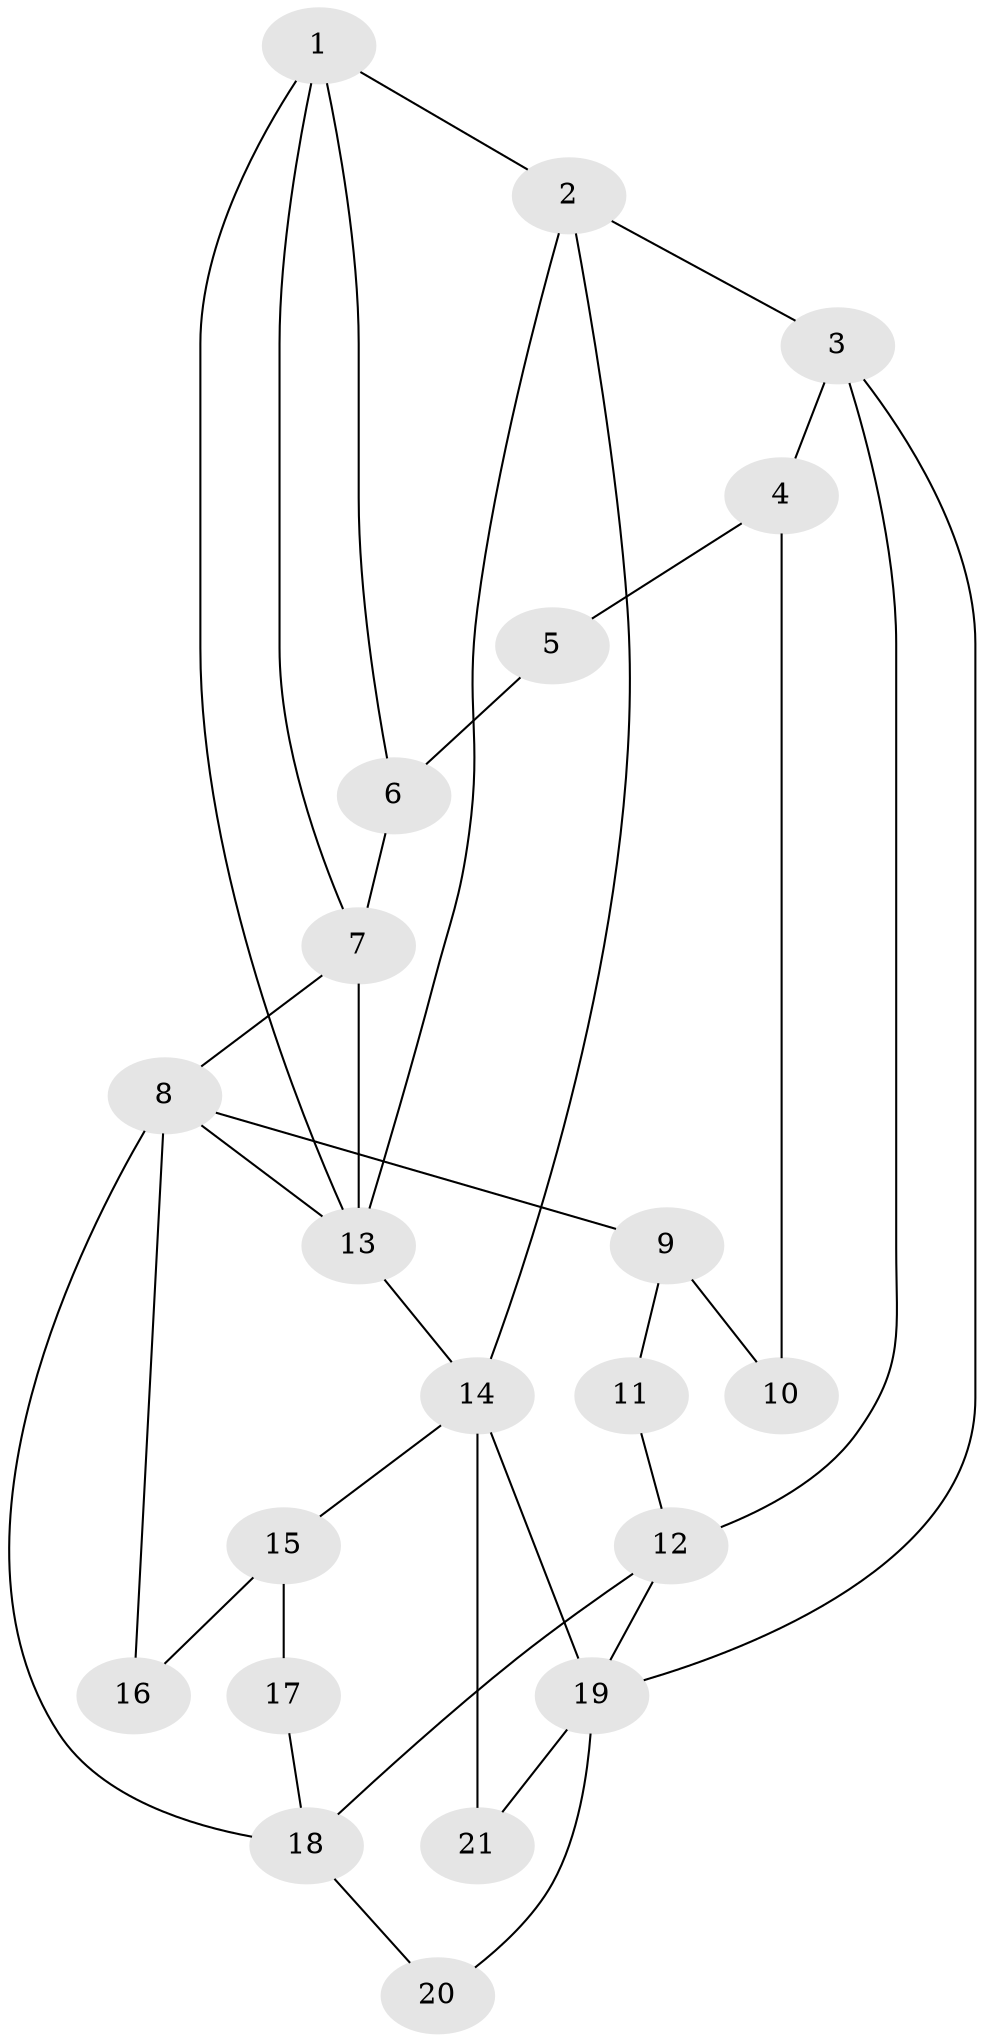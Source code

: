 // original degree distribution, {3: 0.038461538461538464, 5: 0.5384615384615384, 6: 0.19230769230769232, 4: 0.23076923076923078}
// Generated by graph-tools (version 1.1) at 2025/54/03/04/25 22:54:43]
// undirected, 21 vertices, 35 edges
graph export_dot {
  node [color=gray90,style=filled];
  1;
  2;
  3;
  4;
  5;
  6;
  7;
  8;
  9;
  10;
  11;
  12;
  13;
  14;
  15;
  16;
  17;
  18;
  19;
  20;
  21;
  1 -- 2 [weight=1.0];
  1 -- 6 [weight=1.0];
  1 -- 7 [weight=1.0];
  1 -- 13 [weight=1.0];
  2 -- 3 [weight=1.0];
  2 -- 13 [weight=1.0];
  2 -- 14 [weight=1.0];
  3 -- 4 [weight=1.0];
  3 -- 12 [weight=1.0];
  3 -- 19 [weight=1.0];
  4 -- 5 [weight=1.0];
  4 -- 10 [weight=1.0];
  5 -- 6 [weight=1.0];
  6 -- 7 [weight=1.0];
  7 -- 8 [weight=1.0];
  7 -- 13 [weight=2.0];
  8 -- 9 [weight=2.0];
  8 -- 13 [weight=1.0];
  8 -- 16 [weight=1.0];
  8 -- 18 [weight=1.0];
  9 -- 10 [weight=2.0];
  9 -- 11 [weight=2.0];
  11 -- 12 [weight=2.0];
  12 -- 18 [weight=1.0];
  12 -- 19 [weight=2.0];
  13 -- 14 [weight=1.0];
  14 -- 15 [weight=2.0];
  14 -- 19 [weight=1.0];
  14 -- 21 [weight=2.0];
  15 -- 16 [weight=2.0];
  15 -- 17 [weight=2.0];
  17 -- 18 [weight=2.0];
  18 -- 20 [weight=2.0];
  19 -- 20 [weight=2.0];
  19 -- 21 [weight=1.0];
}
